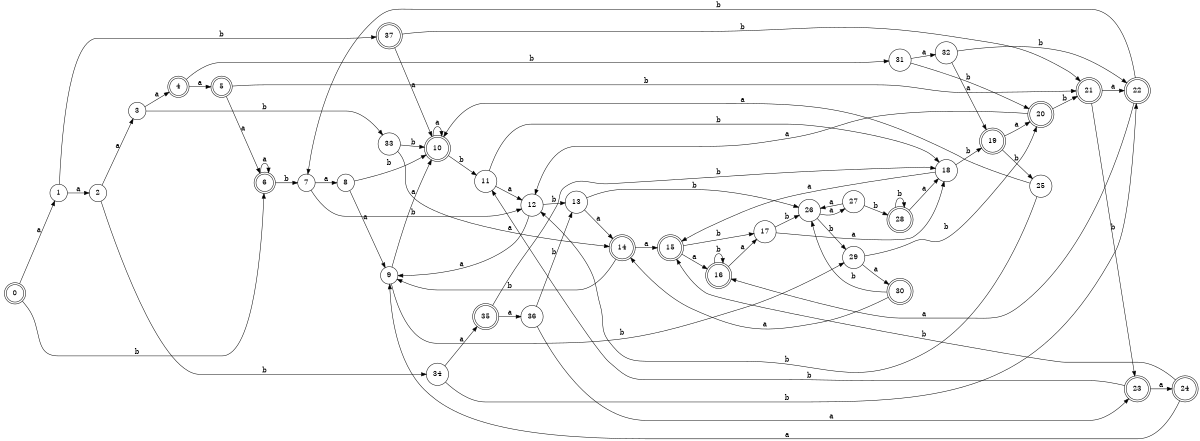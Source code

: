 digraph n31_1 {
__start0 [label="" shape="none"];

rankdir=LR;
size="8,5";

s0 [style="rounded,filled", color="black", fillcolor="white" shape="doublecircle", label="0"];
s1 [style="filled", color="black", fillcolor="white" shape="circle", label="1"];
s2 [style="filled", color="black", fillcolor="white" shape="circle", label="2"];
s3 [style="filled", color="black", fillcolor="white" shape="circle", label="3"];
s4 [style="rounded,filled", color="black", fillcolor="white" shape="doublecircle", label="4"];
s5 [style="rounded,filled", color="black", fillcolor="white" shape="doublecircle", label="5"];
s6 [style="rounded,filled", color="black", fillcolor="white" shape="doublecircle", label="6"];
s7 [style="filled", color="black", fillcolor="white" shape="circle", label="7"];
s8 [style="filled", color="black", fillcolor="white" shape="circle", label="8"];
s9 [style="filled", color="black", fillcolor="white" shape="circle", label="9"];
s10 [style="rounded,filled", color="black", fillcolor="white" shape="doublecircle", label="10"];
s11 [style="filled", color="black", fillcolor="white" shape="circle", label="11"];
s12 [style="filled", color="black", fillcolor="white" shape="circle", label="12"];
s13 [style="filled", color="black", fillcolor="white" shape="circle", label="13"];
s14 [style="rounded,filled", color="black", fillcolor="white" shape="doublecircle", label="14"];
s15 [style="rounded,filled", color="black", fillcolor="white" shape="doublecircle", label="15"];
s16 [style="rounded,filled", color="black", fillcolor="white" shape="doublecircle", label="16"];
s17 [style="filled", color="black", fillcolor="white" shape="circle", label="17"];
s18 [style="filled", color="black", fillcolor="white" shape="circle", label="18"];
s19 [style="rounded,filled", color="black", fillcolor="white" shape="doublecircle", label="19"];
s20 [style="rounded,filled", color="black", fillcolor="white" shape="doublecircle", label="20"];
s21 [style="rounded,filled", color="black", fillcolor="white" shape="doublecircle", label="21"];
s22 [style="rounded,filled", color="black", fillcolor="white" shape="doublecircle", label="22"];
s23 [style="rounded,filled", color="black", fillcolor="white" shape="doublecircle", label="23"];
s24 [style="rounded,filled", color="black", fillcolor="white" shape="doublecircle", label="24"];
s25 [style="filled", color="black", fillcolor="white" shape="circle", label="25"];
s26 [style="filled", color="black", fillcolor="white" shape="circle", label="26"];
s27 [style="filled", color="black", fillcolor="white" shape="circle", label="27"];
s28 [style="rounded,filled", color="black", fillcolor="white" shape="doublecircle", label="28"];
s29 [style="filled", color="black", fillcolor="white" shape="circle", label="29"];
s30 [style="rounded,filled", color="black", fillcolor="white" shape="doublecircle", label="30"];
s31 [style="filled", color="black", fillcolor="white" shape="circle", label="31"];
s32 [style="filled", color="black", fillcolor="white" shape="circle", label="32"];
s33 [style="filled", color="black", fillcolor="white" shape="circle", label="33"];
s34 [style="filled", color="black", fillcolor="white" shape="circle", label="34"];
s35 [style="rounded,filled", color="black", fillcolor="white" shape="doublecircle", label="35"];
s36 [style="filled", color="black", fillcolor="white" shape="circle", label="36"];
s37 [style="rounded,filled", color="black", fillcolor="white" shape="doublecircle", label="37"];
s0 -> s1 [label="a"];
s0 -> s6 [label="b"];
s1 -> s2 [label="a"];
s1 -> s37 [label="b"];
s2 -> s3 [label="a"];
s2 -> s34 [label="b"];
s3 -> s4 [label="a"];
s3 -> s33 [label="b"];
s4 -> s5 [label="a"];
s4 -> s31 [label="b"];
s5 -> s6 [label="a"];
s5 -> s21 [label="b"];
s6 -> s6 [label="a"];
s6 -> s7 [label="b"];
s7 -> s8 [label="a"];
s7 -> s12 [label="b"];
s8 -> s9 [label="a"];
s8 -> s10 [label="b"];
s9 -> s10 [label="a"];
s9 -> s29 [label="b"];
s10 -> s10 [label="a"];
s10 -> s11 [label="b"];
s11 -> s12 [label="a"];
s11 -> s18 [label="b"];
s12 -> s9 [label="a"];
s12 -> s13 [label="b"];
s13 -> s14 [label="a"];
s13 -> s26 [label="b"];
s14 -> s15 [label="a"];
s14 -> s9 [label="b"];
s15 -> s16 [label="a"];
s15 -> s17 [label="b"];
s16 -> s17 [label="a"];
s16 -> s16 [label="b"];
s17 -> s18 [label="a"];
s17 -> s26 [label="b"];
s18 -> s15 [label="a"];
s18 -> s19 [label="b"];
s19 -> s20 [label="a"];
s19 -> s25 [label="b"];
s20 -> s12 [label="a"];
s20 -> s21 [label="b"];
s21 -> s22 [label="a"];
s21 -> s23 [label="b"];
s22 -> s16 [label="a"];
s22 -> s7 [label="b"];
s23 -> s24 [label="a"];
s23 -> s11 [label="b"];
s24 -> s9 [label="a"];
s24 -> s15 [label="b"];
s25 -> s10 [label="a"];
s25 -> s12 [label="b"];
s26 -> s27 [label="a"];
s26 -> s29 [label="b"];
s27 -> s26 [label="a"];
s27 -> s28 [label="b"];
s28 -> s18 [label="a"];
s28 -> s28 [label="b"];
s29 -> s30 [label="a"];
s29 -> s20 [label="b"];
s30 -> s14 [label="a"];
s30 -> s26 [label="b"];
s31 -> s32 [label="a"];
s31 -> s20 [label="b"];
s32 -> s19 [label="a"];
s32 -> s22 [label="b"];
s33 -> s14 [label="a"];
s33 -> s10 [label="b"];
s34 -> s35 [label="a"];
s34 -> s22 [label="b"];
s35 -> s36 [label="a"];
s35 -> s18 [label="b"];
s36 -> s23 [label="a"];
s36 -> s13 [label="b"];
s37 -> s10 [label="a"];
s37 -> s21 [label="b"];

}